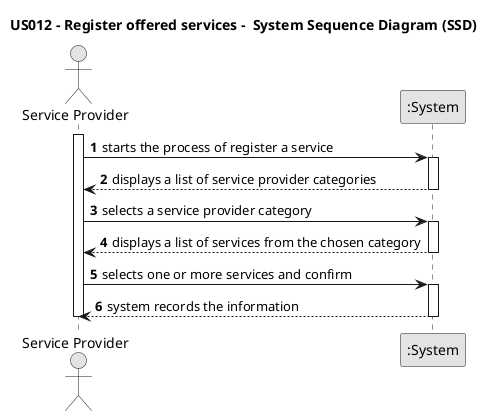 @startuml
skinparam monochrome true
skinparam packageStyle rectangle
skinparam shadowing false

title US012 - Register offered services -  System Sequence Diagram (SSD)

autonumber

actor "Service Provider" as SP
participant ":System" as System

activate SP
    SP -> System : starts the process of register a service
    activate System
        System --> SP :displays a list of service provider categories
    deactivate System
    SP -> System: selects a service provider category

    activate System
        System --> SP : displays a list of services from the chosen category
    deactivate System
    SP -> System : selects one or more services and confirm

    activate System
        System --> SP : system records the information
   deactivate System
deactivate SP

@enduml